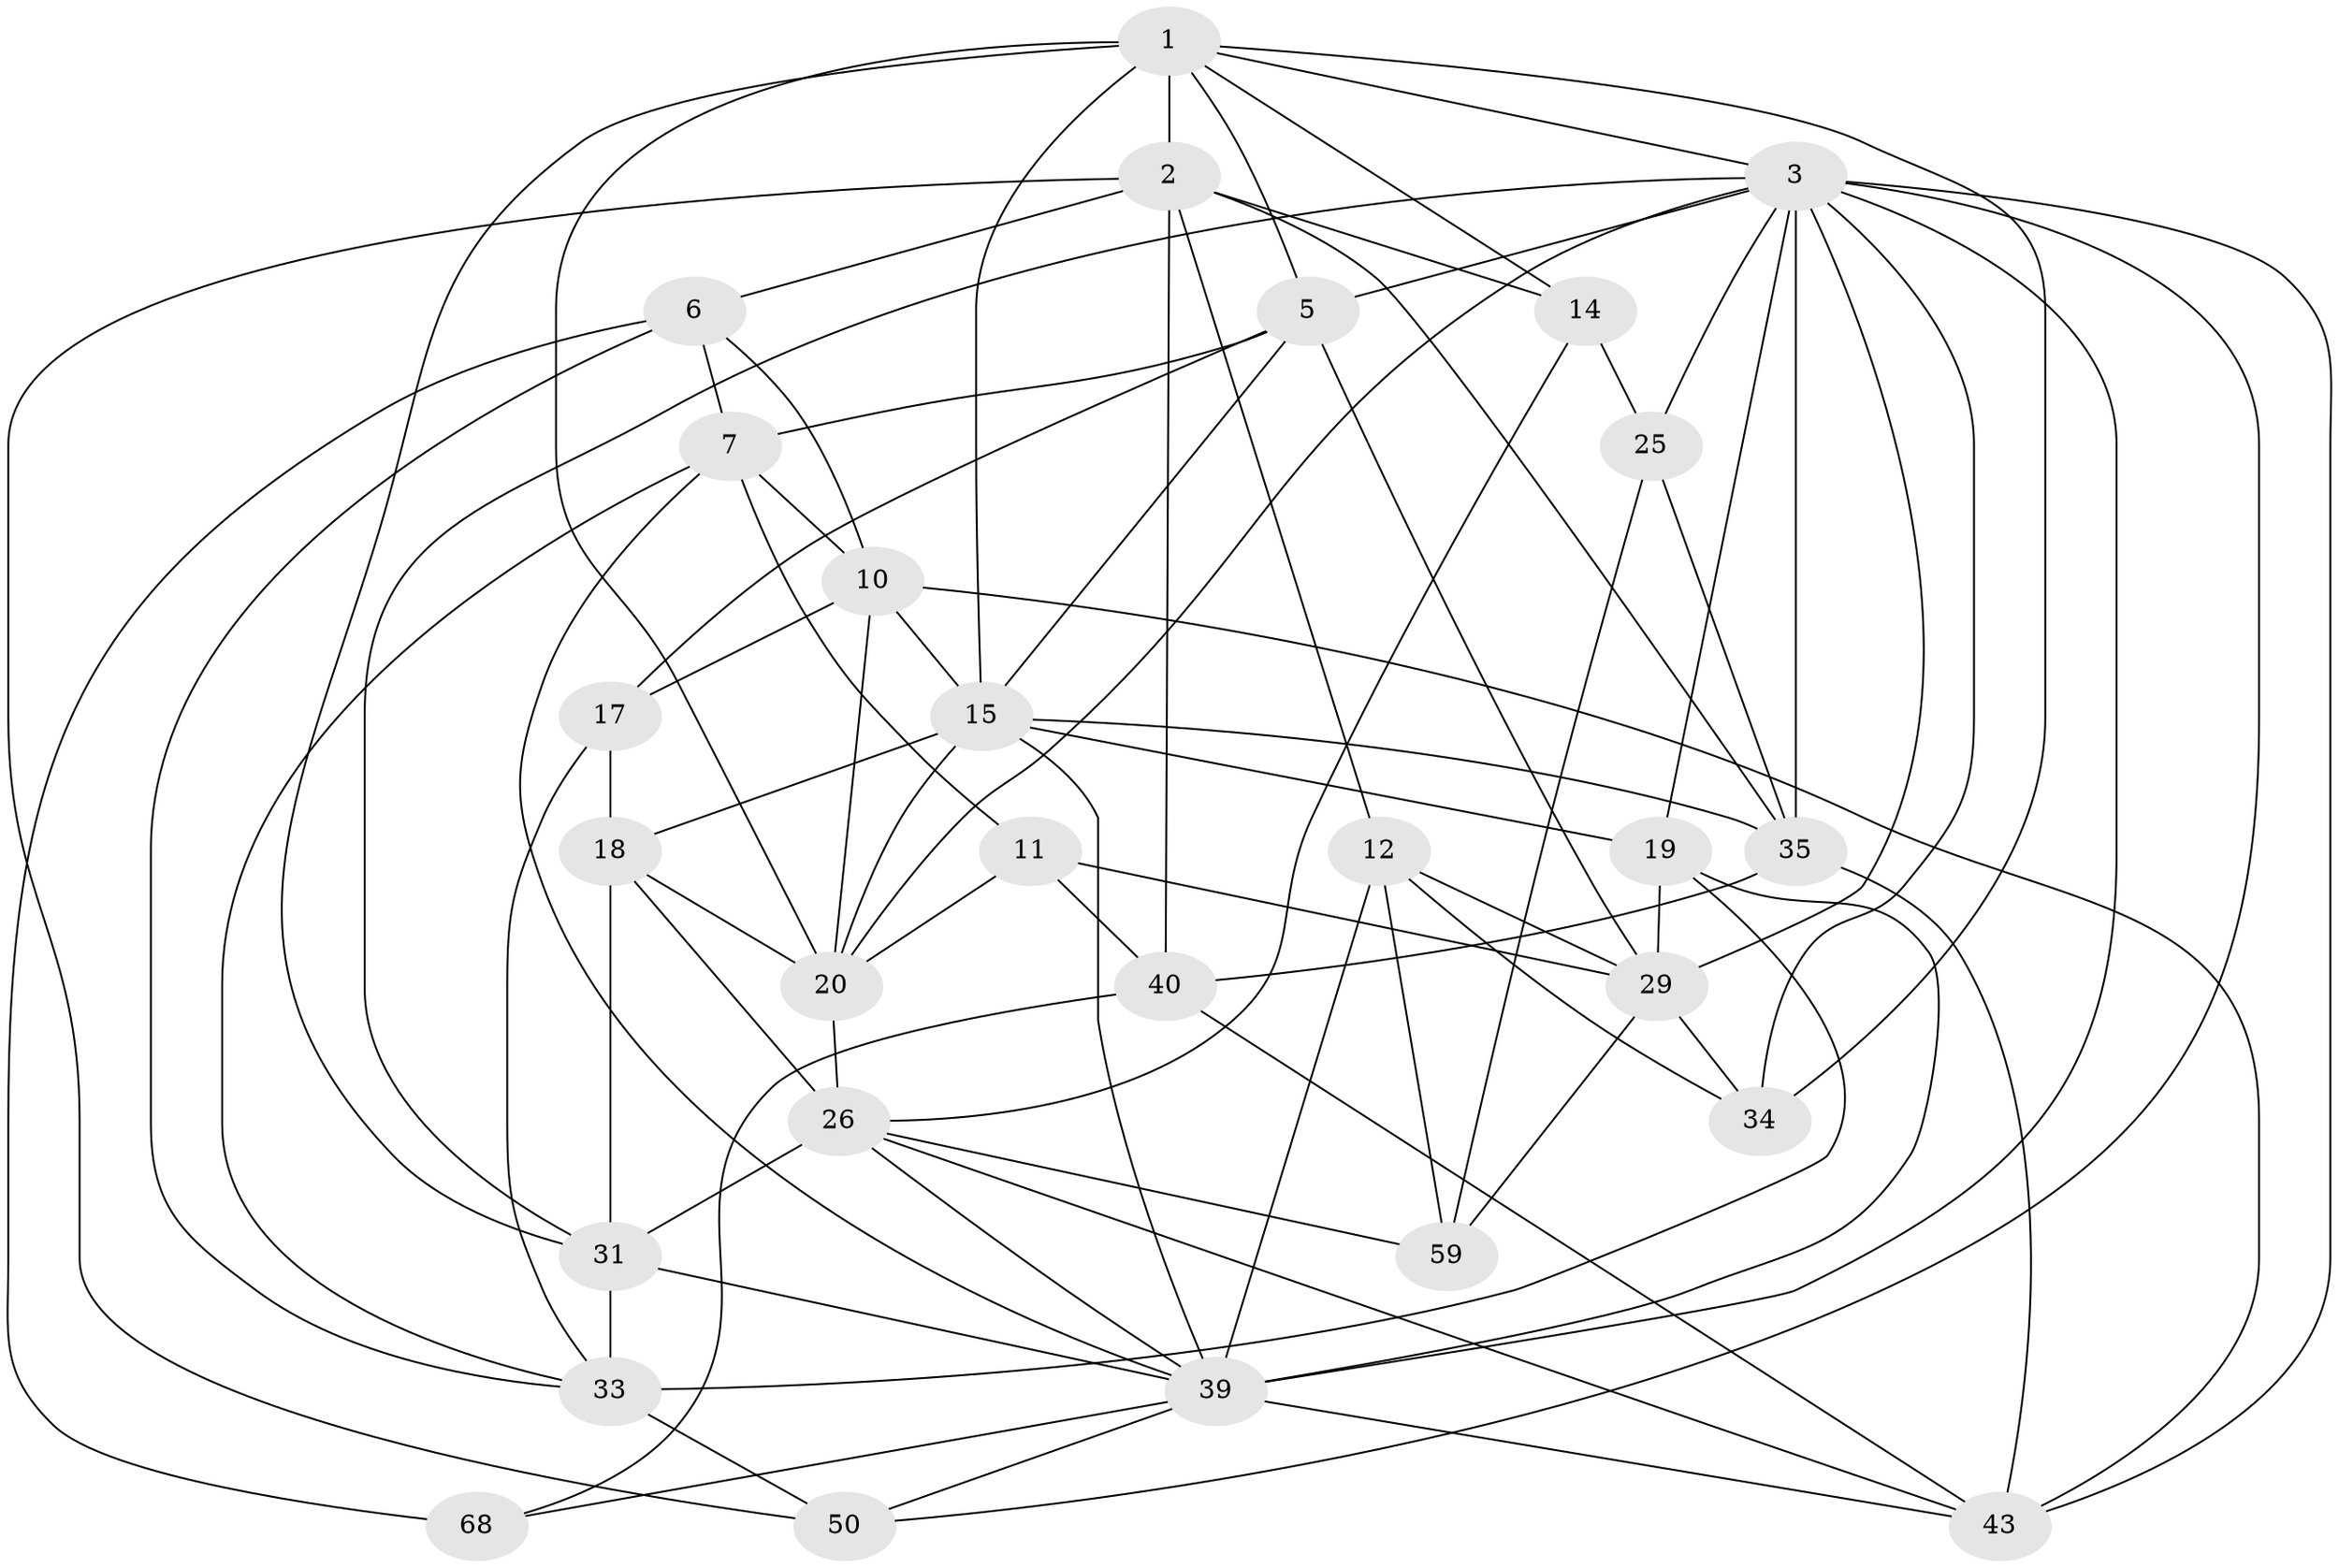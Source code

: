 // original degree distribution, {4: 1.0}
// Generated by graph-tools (version 1.1) at 2025/20/03/04/25 18:20:53]
// undirected, 28 vertices, 82 edges
graph export_dot {
graph [start="1"]
  node [color=gray90,style=filled];
  1 [super="+24+28+37"];
  2 [super="+8+4"];
  3 [super="+65+66+9"];
  5 [super="+47"];
  6 [super="+23"];
  7 [super="+27"];
  10 [super="+30"];
  11 [super="+21"];
  12 [super="+58"];
  14 [super="+16+49"];
  15 [super="+70+61"];
  17;
  18 [super="+56"];
  19 [super="+32"];
  20 [super="+22+46"];
  25 [super="+52"];
  26 [super="+69+42"];
  29 [super="+60+53"];
  31 [super="+45"];
  33 [super="+38"];
  34;
  35 [super="+36"];
  39 [super="+64+71+62"];
  40 [super="+41"];
  43 [super="+51"];
  50;
  59;
  68;
  1 -- 5;
  1 -- 34;
  1 -- 31;
  1 -- 20 [weight=2];
  1 -- 2 [weight=2];
  1 -- 14;
  1 -- 3;
  1 -- 15;
  2 -- 12 [weight=2];
  2 -- 14 [weight=4];
  2 -- 35;
  2 -- 6;
  2 -- 40;
  2 -- 50;
  3 -- 25 [weight=2];
  3 -- 35;
  3 -- 19;
  3 -- 43;
  3 -- 5;
  3 -- 34;
  3 -- 39 [weight=2];
  3 -- 50;
  3 -- 20;
  3 -- 29;
  3 -- 31;
  5 -- 7;
  5 -- 29;
  5 -- 17;
  5 -- 15;
  6 -- 10;
  6 -- 68 [weight=2];
  6 -- 33;
  6 -- 7;
  7 -- 10;
  7 -- 33;
  7 -- 11;
  7 -- 39;
  10 -- 17;
  10 -- 15;
  10 -- 20;
  10 -- 43;
  11 -- 29 [weight=2];
  11 -- 40 [weight=2];
  11 -- 20;
  12 -- 34;
  12 -- 29;
  12 -- 59;
  12 -- 39;
  14 -- 26;
  14 -- 25 [weight=2];
  15 -- 19;
  15 -- 35;
  15 -- 20;
  15 -- 18;
  15 -- 39;
  17 -- 33;
  17 -- 18;
  18 -- 20 [weight=2];
  18 -- 26;
  18 -- 31;
  19 -- 29;
  19 -- 39 [weight=2];
  19 -- 33;
  20 -- 26 [weight=2];
  25 -- 59;
  25 -- 35;
  26 -- 43;
  26 -- 31;
  26 -- 59;
  26 -- 39;
  29 -- 59;
  29 -- 34;
  31 -- 39;
  31 -- 33;
  33 -- 50;
  35 -- 40;
  35 -- 43;
  39 -- 68;
  39 -- 50;
  39 -- 43;
  40 -- 68;
  40 -- 43;
}
